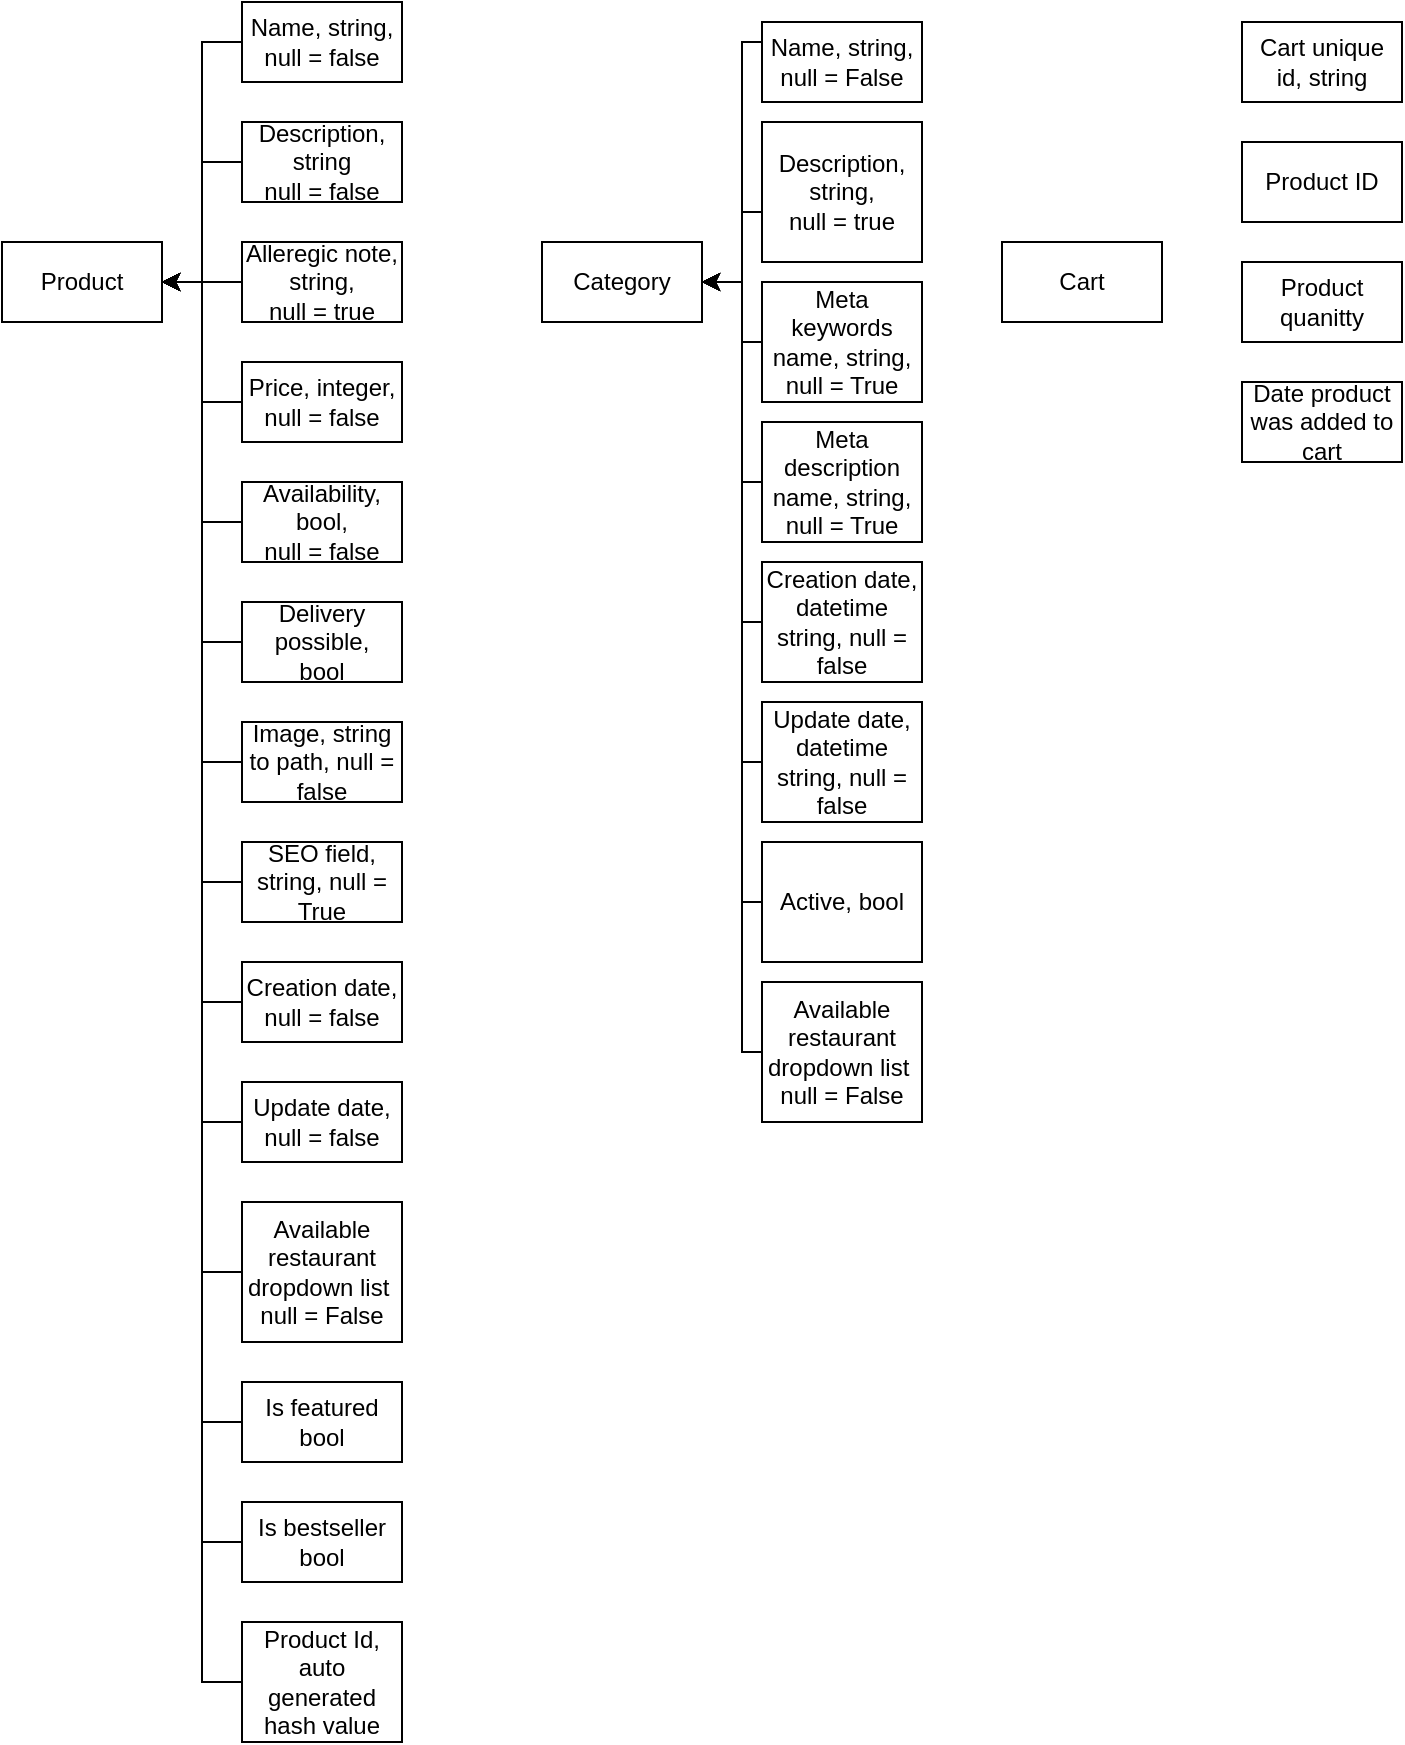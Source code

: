 <mxfile version="14.5.3" type="github">
  <diagram id="TAdNYwg-UMwRdQJhOWO_" name="Page-1">
    <mxGraphModel dx="988" dy="1806" grid="1" gridSize="10" guides="1" tooltips="1" connect="1" arrows="1" fold="1" page="1" pageScale="1" pageWidth="827" pageHeight="1169" math="0" shadow="0">
      <root>
        <mxCell id="0" />
        <mxCell id="1" parent="0" />
        <mxCell id="cqt7cs0M-7gVonUMgwuZ-1" value="Product" style="rounded=0;whiteSpace=wrap;html=1;" vertex="1" parent="1">
          <mxGeometry x="20" y="-1010" width="80" height="40" as="geometry" />
        </mxCell>
        <mxCell id="cqt7cs0M-7gVonUMgwuZ-21" style="edgeStyle=orthogonalEdgeStyle;rounded=0;orthogonalLoop=1;jettySize=auto;html=1;entryX=1;entryY=0.5;entryDx=0;entryDy=0;" edge="1" parent="1" source="cqt7cs0M-7gVonUMgwuZ-16" target="cqt7cs0M-7gVonUMgwuZ-1">
          <mxGeometry relative="1" as="geometry" />
        </mxCell>
        <mxCell id="cqt7cs0M-7gVonUMgwuZ-16" value="Name, string,&lt;br&gt;null = false" style="rounded=0;whiteSpace=wrap;html=1;" vertex="1" parent="1">
          <mxGeometry x="140" y="-1130" width="80" height="40" as="geometry" />
        </mxCell>
        <mxCell id="cqt7cs0M-7gVonUMgwuZ-23" style="edgeStyle=orthogonalEdgeStyle;rounded=0;orthogonalLoop=1;jettySize=auto;html=1;entryX=1;entryY=0.5;entryDx=0;entryDy=0;" edge="1" parent="1" source="cqt7cs0M-7gVonUMgwuZ-22" target="cqt7cs0M-7gVonUMgwuZ-1">
          <mxGeometry relative="1" as="geometry" />
        </mxCell>
        <mxCell id="cqt7cs0M-7gVonUMgwuZ-22" value="Description,&lt;br&gt;string&lt;br&gt;null = false" style="rounded=0;whiteSpace=wrap;html=1;" vertex="1" parent="1">
          <mxGeometry x="140" y="-1070" width="80" height="40" as="geometry" />
        </mxCell>
        <mxCell id="cqt7cs0M-7gVonUMgwuZ-25" style="edgeStyle=orthogonalEdgeStyle;rounded=0;orthogonalLoop=1;jettySize=auto;html=1;entryX=1;entryY=0.5;entryDx=0;entryDy=0;" edge="1" parent="1" source="cqt7cs0M-7gVonUMgwuZ-24" target="cqt7cs0M-7gVonUMgwuZ-1">
          <mxGeometry relative="1" as="geometry" />
        </mxCell>
        <mxCell id="cqt7cs0M-7gVonUMgwuZ-24" value="Alleregic note, string,&lt;br&gt;null = true" style="rounded=0;whiteSpace=wrap;html=1;" vertex="1" parent="1">
          <mxGeometry x="140" y="-1010" width="80" height="40" as="geometry" />
        </mxCell>
        <mxCell id="cqt7cs0M-7gVonUMgwuZ-28" style="edgeStyle=orthogonalEdgeStyle;rounded=0;orthogonalLoop=1;jettySize=auto;html=1;" edge="1" parent="1" source="cqt7cs0M-7gVonUMgwuZ-26">
          <mxGeometry relative="1" as="geometry">
            <mxPoint x="100" y="-990" as="targetPoint" />
            <Array as="points">
              <mxPoint x="120" y="-930" />
              <mxPoint x="120" y="-990" />
            </Array>
          </mxGeometry>
        </mxCell>
        <mxCell id="cqt7cs0M-7gVonUMgwuZ-26" value="Price, integer,&lt;br&gt;null = false" style="rounded=0;whiteSpace=wrap;html=1;" vertex="1" parent="1">
          <mxGeometry x="140" y="-950" width="80" height="40" as="geometry" />
        </mxCell>
        <mxCell id="cqt7cs0M-7gVonUMgwuZ-31" style="edgeStyle=orthogonalEdgeStyle;rounded=0;orthogonalLoop=1;jettySize=auto;html=1;entryX=1;entryY=0.5;entryDx=0;entryDy=0;" edge="1" parent="1" source="cqt7cs0M-7gVonUMgwuZ-29" target="cqt7cs0M-7gVonUMgwuZ-1">
          <mxGeometry relative="1" as="geometry" />
        </mxCell>
        <mxCell id="cqt7cs0M-7gVonUMgwuZ-29" value="Availability,&lt;br&gt;bool,&lt;br&gt;null = false" style="rounded=0;whiteSpace=wrap;html=1;" vertex="1" parent="1">
          <mxGeometry x="140" y="-890" width="80" height="40" as="geometry" />
        </mxCell>
        <mxCell id="cqt7cs0M-7gVonUMgwuZ-33" style="edgeStyle=orthogonalEdgeStyle;rounded=0;orthogonalLoop=1;jettySize=auto;html=1;entryX=1;entryY=0.5;entryDx=0;entryDy=0;" edge="1" parent="1" source="cqt7cs0M-7gVonUMgwuZ-32" target="cqt7cs0M-7gVonUMgwuZ-1">
          <mxGeometry relative="1" as="geometry" />
        </mxCell>
        <mxCell id="cqt7cs0M-7gVonUMgwuZ-32" value="Delivery possible,&lt;br&gt;bool" style="rounded=0;whiteSpace=wrap;html=1;" vertex="1" parent="1">
          <mxGeometry x="140" y="-830" width="80" height="40" as="geometry" />
        </mxCell>
        <mxCell id="cqt7cs0M-7gVonUMgwuZ-35" style="edgeStyle=orthogonalEdgeStyle;rounded=0;orthogonalLoop=1;jettySize=auto;html=1;entryX=1;entryY=0.5;entryDx=0;entryDy=0;" edge="1" parent="1" source="cqt7cs0M-7gVonUMgwuZ-34" target="cqt7cs0M-7gVonUMgwuZ-1">
          <mxGeometry relative="1" as="geometry" />
        </mxCell>
        <mxCell id="cqt7cs0M-7gVonUMgwuZ-34" value="Image, string to path, null = false" style="rounded=0;whiteSpace=wrap;html=1;" vertex="1" parent="1">
          <mxGeometry x="140" y="-770" width="80" height="40" as="geometry" />
        </mxCell>
        <mxCell id="cqt7cs0M-7gVonUMgwuZ-37" style="edgeStyle=orthogonalEdgeStyle;rounded=0;orthogonalLoop=1;jettySize=auto;html=1;entryX=1;entryY=0.5;entryDx=0;entryDy=0;" edge="1" parent="1" source="cqt7cs0M-7gVonUMgwuZ-36" target="cqt7cs0M-7gVonUMgwuZ-1">
          <mxGeometry relative="1" as="geometry" />
        </mxCell>
        <mxCell id="cqt7cs0M-7gVonUMgwuZ-36" value="SEO field, string, null = True" style="rounded=0;whiteSpace=wrap;html=1;" vertex="1" parent="1">
          <mxGeometry x="140" y="-710" width="80" height="40" as="geometry" />
        </mxCell>
        <mxCell id="cqt7cs0M-7gVonUMgwuZ-38" value="Category" style="rounded=0;whiteSpace=wrap;html=1;" vertex="1" parent="1">
          <mxGeometry x="290" y="-1010" width="80" height="40" as="geometry" />
        </mxCell>
        <mxCell id="cqt7cs0M-7gVonUMgwuZ-41" style="edgeStyle=orthogonalEdgeStyle;rounded=0;orthogonalLoop=1;jettySize=auto;html=1;entryX=1;entryY=0.5;entryDx=0;entryDy=0;" edge="1" parent="1" source="cqt7cs0M-7gVonUMgwuZ-40" target="cqt7cs0M-7gVonUMgwuZ-38">
          <mxGeometry relative="1" as="geometry">
            <Array as="points">
              <mxPoint x="390" y="-1110" />
              <mxPoint x="390" y="-990" />
            </Array>
          </mxGeometry>
        </mxCell>
        <mxCell id="cqt7cs0M-7gVonUMgwuZ-40" value="Name, string,&lt;br&gt;null = False" style="rounded=0;whiteSpace=wrap;html=1;" vertex="1" parent="1">
          <mxGeometry x="400" y="-1120" width="80" height="40" as="geometry" />
        </mxCell>
        <mxCell id="cqt7cs0M-7gVonUMgwuZ-43" style="edgeStyle=orthogonalEdgeStyle;rounded=0;orthogonalLoop=1;jettySize=auto;html=1;" edge="1" parent="1" source="cqt7cs0M-7gVonUMgwuZ-42">
          <mxGeometry relative="1" as="geometry">
            <mxPoint x="370" y="-990" as="targetPoint" />
            <Array as="points">
              <mxPoint x="390" y="-1025" />
              <mxPoint x="390" y="-990" />
            </Array>
          </mxGeometry>
        </mxCell>
        <mxCell id="cqt7cs0M-7gVonUMgwuZ-42" value="Description, string,&lt;br&gt;null = true" style="rounded=0;whiteSpace=wrap;html=1;" vertex="1" parent="1">
          <mxGeometry x="400" y="-1070" width="80" height="70" as="geometry" />
        </mxCell>
        <mxCell id="cqt7cs0M-7gVonUMgwuZ-48" style="edgeStyle=orthogonalEdgeStyle;rounded=0;orthogonalLoop=1;jettySize=auto;html=1;entryX=1;entryY=0.5;entryDx=0;entryDy=0;" edge="1" parent="1" source="cqt7cs0M-7gVonUMgwuZ-44" target="cqt7cs0M-7gVonUMgwuZ-38">
          <mxGeometry relative="1" as="geometry">
            <Array as="points">
              <mxPoint x="390" y="-960" />
              <mxPoint x="390" y="-990" />
            </Array>
          </mxGeometry>
        </mxCell>
        <mxCell id="cqt7cs0M-7gVonUMgwuZ-44" value="Meta keywords name, string,&lt;br&gt;null = True" style="rounded=0;whiteSpace=wrap;html=1;" vertex="1" parent="1">
          <mxGeometry x="400" y="-990" width="80" height="60" as="geometry" />
        </mxCell>
        <mxCell id="cqt7cs0M-7gVonUMgwuZ-49" style="edgeStyle=orthogonalEdgeStyle;rounded=0;orthogonalLoop=1;jettySize=auto;html=1;" edge="1" parent="1" source="cqt7cs0M-7gVonUMgwuZ-45">
          <mxGeometry relative="1" as="geometry">
            <mxPoint x="370" y="-990" as="targetPoint" />
            <Array as="points">
              <mxPoint x="390" y="-890" />
              <mxPoint x="390" y="-990" />
            </Array>
          </mxGeometry>
        </mxCell>
        <mxCell id="cqt7cs0M-7gVonUMgwuZ-45" value="Meta description name, string,&lt;br&gt;null = True" style="rounded=0;whiteSpace=wrap;html=1;" vertex="1" parent="1">
          <mxGeometry x="400" y="-920" width="80" height="60" as="geometry" />
        </mxCell>
        <mxCell id="cqt7cs0M-7gVonUMgwuZ-50" style="edgeStyle=orthogonalEdgeStyle;rounded=0;orthogonalLoop=1;jettySize=auto;html=1;" edge="1" parent="1" source="cqt7cs0M-7gVonUMgwuZ-46">
          <mxGeometry relative="1" as="geometry">
            <mxPoint x="370" y="-990" as="targetPoint" />
            <Array as="points">
              <mxPoint x="390" y="-820" />
              <mxPoint x="390" y="-990" />
            </Array>
          </mxGeometry>
        </mxCell>
        <mxCell id="cqt7cs0M-7gVonUMgwuZ-46" value="Creation date,&lt;br&gt;datetime string, null = false" style="rounded=0;whiteSpace=wrap;html=1;" vertex="1" parent="1">
          <mxGeometry x="400" y="-850" width="80" height="60" as="geometry" />
        </mxCell>
        <mxCell id="cqt7cs0M-7gVonUMgwuZ-51" style="edgeStyle=orthogonalEdgeStyle;rounded=0;orthogonalLoop=1;jettySize=auto;html=1;" edge="1" parent="1" source="cqt7cs0M-7gVonUMgwuZ-47">
          <mxGeometry relative="1" as="geometry">
            <mxPoint x="370" y="-990" as="targetPoint" />
            <Array as="points">
              <mxPoint x="390" y="-750" />
              <mxPoint x="390" y="-990" />
            </Array>
          </mxGeometry>
        </mxCell>
        <mxCell id="cqt7cs0M-7gVonUMgwuZ-47" value="Update date,&lt;br&gt;datetime string, null = false" style="rounded=0;whiteSpace=wrap;html=1;" vertex="1" parent="1">
          <mxGeometry x="400" y="-780" width="80" height="60" as="geometry" />
        </mxCell>
        <mxCell id="cqt7cs0M-7gVonUMgwuZ-53" style="edgeStyle=orthogonalEdgeStyle;rounded=0;orthogonalLoop=1;jettySize=auto;html=1;entryX=1;entryY=0.5;entryDx=0;entryDy=0;" edge="1" parent="1" source="cqt7cs0M-7gVonUMgwuZ-52" target="cqt7cs0M-7gVonUMgwuZ-38">
          <mxGeometry relative="1" as="geometry">
            <Array as="points">
              <mxPoint x="390" y="-680" />
              <mxPoint x="390" y="-990" />
            </Array>
          </mxGeometry>
        </mxCell>
        <mxCell id="cqt7cs0M-7gVonUMgwuZ-52" value="Active, bool" style="rounded=0;whiteSpace=wrap;html=1;" vertex="1" parent="1">
          <mxGeometry x="400" y="-710" width="80" height="60" as="geometry" />
        </mxCell>
        <mxCell id="cqt7cs0M-7gVonUMgwuZ-57" style="edgeStyle=orthogonalEdgeStyle;rounded=0;orthogonalLoop=1;jettySize=auto;html=1;" edge="1" parent="1" source="cqt7cs0M-7gVonUMgwuZ-54">
          <mxGeometry relative="1" as="geometry">
            <mxPoint x="100" y="-990" as="targetPoint" />
            <Array as="points">
              <mxPoint x="120" y="-630" />
              <mxPoint x="120" y="-990" />
            </Array>
          </mxGeometry>
        </mxCell>
        <mxCell id="cqt7cs0M-7gVonUMgwuZ-54" value="Creation date, null = false" style="rounded=0;whiteSpace=wrap;html=1;" vertex="1" parent="1">
          <mxGeometry x="140" y="-650" width="80" height="40" as="geometry" />
        </mxCell>
        <mxCell id="cqt7cs0M-7gVonUMgwuZ-56" style="edgeStyle=orthogonalEdgeStyle;rounded=0;orthogonalLoop=1;jettySize=auto;html=1;entryX=1;entryY=0.5;entryDx=0;entryDy=0;" edge="1" parent="1" source="cqt7cs0M-7gVonUMgwuZ-55" target="cqt7cs0M-7gVonUMgwuZ-1">
          <mxGeometry relative="1" as="geometry" />
        </mxCell>
        <mxCell id="cqt7cs0M-7gVonUMgwuZ-55" value="Update date, null = false" style="rounded=0;whiteSpace=wrap;html=1;" vertex="1" parent="1">
          <mxGeometry x="140" y="-590" width="80" height="40" as="geometry" />
        </mxCell>
        <mxCell id="cqt7cs0M-7gVonUMgwuZ-66" style="edgeStyle=orthogonalEdgeStyle;rounded=0;orthogonalLoop=1;jettySize=auto;html=1;entryX=1;entryY=0.5;entryDx=0;entryDy=0;" edge="1" parent="1" source="cqt7cs0M-7gVonUMgwuZ-58" target="cqt7cs0M-7gVonUMgwuZ-1">
          <mxGeometry relative="1" as="geometry" />
        </mxCell>
        <mxCell id="cqt7cs0M-7gVonUMgwuZ-58" value="Available restaurant dropdown list&amp;nbsp;&lt;br&gt;null = False" style="rounded=0;whiteSpace=wrap;html=1;" vertex="1" parent="1">
          <mxGeometry x="140" y="-530" width="80" height="70" as="geometry" />
        </mxCell>
        <mxCell id="cqt7cs0M-7gVonUMgwuZ-62" style="edgeStyle=orthogonalEdgeStyle;rounded=0;orthogonalLoop=1;jettySize=auto;html=1;entryX=1;entryY=0.5;entryDx=0;entryDy=0;" edge="1" parent="1" source="cqt7cs0M-7gVonUMgwuZ-61" target="cqt7cs0M-7gVonUMgwuZ-38">
          <mxGeometry relative="1" as="geometry">
            <Array as="points">
              <mxPoint x="390" y="-605" />
              <mxPoint x="390" y="-990" />
            </Array>
          </mxGeometry>
        </mxCell>
        <mxCell id="cqt7cs0M-7gVonUMgwuZ-61" value="Available restaurant dropdown list&amp;nbsp;&lt;br&gt;null = False" style="rounded=0;whiteSpace=wrap;html=1;" vertex="1" parent="1">
          <mxGeometry x="400" y="-640" width="80" height="70" as="geometry" />
        </mxCell>
        <mxCell id="cqt7cs0M-7gVonUMgwuZ-67" style="edgeStyle=orthogonalEdgeStyle;rounded=0;orthogonalLoop=1;jettySize=auto;html=1;" edge="1" parent="1" source="cqt7cs0M-7gVonUMgwuZ-63">
          <mxGeometry relative="1" as="geometry">
            <mxPoint x="100" y="-990" as="targetPoint" />
            <Array as="points">
              <mxPoint x="120" y="-420" />
              <mxPoint x="120" y="-990" />
            </Array>
          </mxGeometry>
        </mxCell>
        <mxCell id="cqt7cs0M-7gVonUMgwuZ-63" value="Is featured&lt;br&gt;bool" style="rounded=0;whiteSpace=wrap;html=1;" vertex="1" parent="1">
          <mxGeometry x="140" y="-440" width="80" height="40" as="geometry" />
        </mxCell>
        <mxCell id="cqt7cs0M-7gVonUMgwuZ-69" style="edgeStyle=orthogonalEdgeStyle;rounded=0;orthogonalLoop=1;jettySize=auto;html=1;" edge="1" parent="1" source="cqt7cs0M-7gVonUMgwuZ-64">
          <mxGeometry relative="1" as="geometry">
            <mxPoint x="100" y="-990" as="targetPoint" />
            <Array as="points">
              <mxPoint x="120" y="-360" />
              <mxPoint x="120" y="-990" />
            </Array>
          </mxGeometry>
        </mxCell>
        <mxCell id="cqt7cs0M-7gVonUMgwuZ-64" value="Is bestseller&lt;br&gt;bool" style="rounded=0;whiteSpace=wrap;html=1;" vertex="1" parent="1">
          <mxGeometry x="140" y="-380" width="80" height="40" as="geometry" />
        </mxCell>
        <mxCell id="cqt7cs0M-7gVonUMgwuZ-71" style="edgeStyle=orthogonalEdgeStyle;rounded=0;orthogonalLoop=1;jettySize=auto;html=1;" edge="1" parent="1" source="cqt7cs0M-7gVonUMgwuZ-70">
          <mxGeometry relative="1" as="geometry">
            <mxPoint x="100" y="-990" as="targetPoint" />
            <Array as="points">
              <mxPoint x="120" y="-290" />
              <mxPoint x="120" y="-990" />
            </Array>
          </mxGeometry>
        </mxCell>
        <mxCell id="cqt7cs0M-7gVonUMgwuZ-70" value="Product Id, auto generated hash value" style="rounded=0;whiteSpace=wrap;html=1;" vertex="1" parent="1">
          <mxGeometry x="140" y="-320" width="80" height="60" as="geometry" />
        </mxCell>
        <mxCell id="cqt7cs0M-7gVonUMgwuZ-72" value="Cart" style="rounded=0;whiteSpace=wrap;html=1;" vertex="1" parent="1">
          <mxGeometry x="520" y="-1010" width="80" height="40" as="geometry" />
        </mxCell>
        <mxCell id="cqt7cs0M-7gVonUMgwuZ-73" value="Cart unique id, string" style="rounded=0;whiteSpace=wrap;html=1;" vertex="1" parent="1">
          <mxGeometry x="640" y="-1120" width="80" height="40" as="geometry" />
        </mxCell>
        <mxCell id="cqt7cs0M-7gVonUMgwuZ-74" value="Product ID" style="rounded=0;whiteSpace=wrap;html=1;" vertex="1" parent="1">
          <mxGeometry x="640" y="-1060" width="80" height="40" as="geometry" />
        </mxCell>
        <mxCell id="cqt7cs0M-7gVonUMgwuZ-75" value="Product quanitty" style="rounded=0;whiteSpace=wrap;html=1;" vertex="1" parent="1">
          <mxGeometry x="640" y="-1000" width="80" height="40" as="geometry" />
        </mxCell>
        <mxCell id="cqt7cs0M-7gVonUMgwuZ-76" value="Date product was added to cart" style="rounded=0;whiteSpace=wrap;html=1;" vertex="1" parent="1">
          <mxGeometry x="640" y="-940" width="80" height="40" as="geometry" />
        </mxCell>
      </root>
    </mxGraphModel>
  </diagram>
</mxfile>
